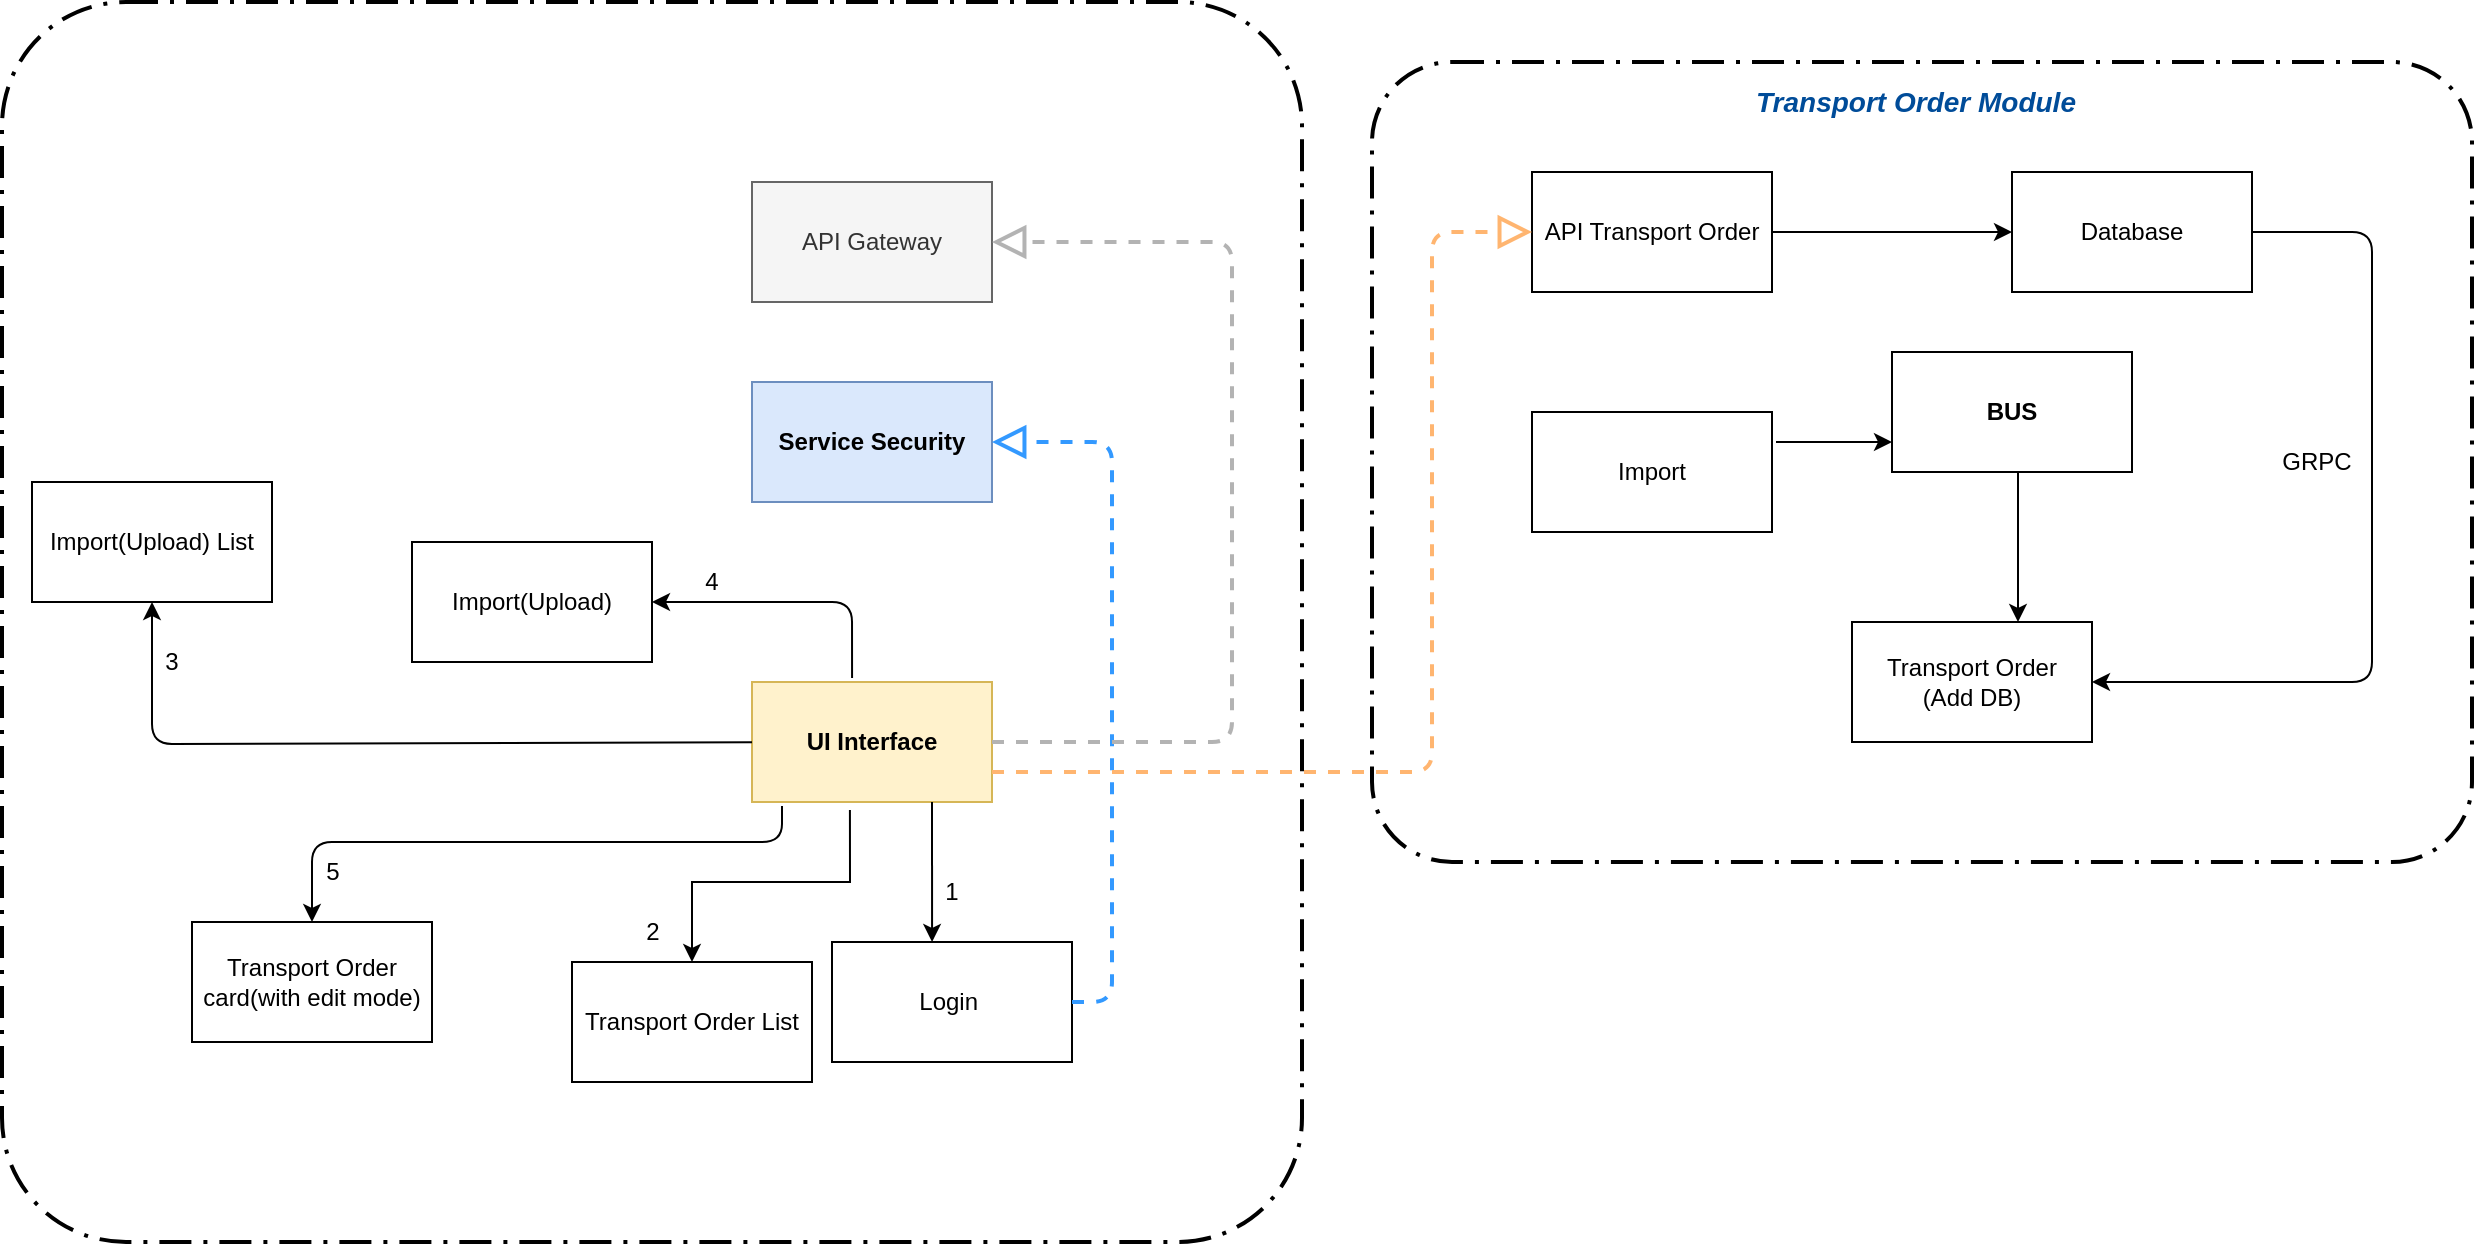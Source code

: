<mxfile version="12.3.7" type="github" pages="1">
  <diagram id="FouWLgtlSUG5DKVr-rDy" name="Page-1">
    <mxGraphModel dx="2249" dy="1963" grid="1" gridSize="10" guides="1" tooltips="1" connect="1" arrows="1" fold="1" page="1" pageScale="1" pageWidth="827" pageHeight="1169" math="0" shadow="0">
      <root>
        <mxCell id="0"/>
        <mxCell id="1" parent="0"/>
        <mxCell id="3k9kEkEvaYHRTMak4VFo-41" value="" style="rounded=1;arcSize=10;dashed=1;strokeColor=#000000;fillColor=none;gradientColor=none;dashPattern=8 3 1 3;strokeWidth=2;" parent="1" vertex="1">
          <mxGeometry x="-305" y="-70" width="650" height="620" as="geometry"/>
        </mxCell>
        <mxCell id="3k9kEkEvaYHRTMak4VFo-40" value="" style="rounded=1;arcSize=10;dashed=1;strokeColor=#000000;fillColor=none;gradientColor=none;dashPattern=8 3 1 3;strokeWidth=2;" parent="1" vertex="1">
          <mxGeometry x="380" y="-40" width="550" height="400" as="geometry"/>
        </mxCell>
        <mxCell id="3k9kEkEvaYHRTMak4VFo-1" value="API Gateway" style="rounded=0;whiteSpace=wrap;html=1;fillColor=#f5f5f5;strokeColor=#666666;fontColor=#333333;" parent="1" vertex="1">
          <mxGeometry x="70" y="20" width="120" height="60" as="geometry"/>
        </mxCell>
        <mxCell id="3k9kEkEvaYHRTMak4VFo-2" value="&lt;b&gt;Service Security&lt;/b&gt;" style="rounded=0;whiteSpace=wrap;html=1;fillColor=#dae8fc;strokeColor=#6c8ebf;" parent="1" vertex="1">
          <mxGeometry x="70" y="120" width="120" height="60" as="geometry"/>
        </mxCell>
        <mxCell id="3k9kEkEvaYHRTMak4VFo-3" value="&lt;b&gt;UI Interface&lt;/b&gt;" style="rounded=0;whiteSpace=wrap;html=1;fillColor=#fff2cc;strokeColor=#d6b656;" parent="1" vertex="1">
          <mxGeometry x="70" y="270" width="120" height="60" as="geometry"/>
        </mxCell>
        <mxCell id="3k9kEkEvaYHRTMak4VFo-5" value="Transport Order card(with edit mode)" style="rounded=0;whiteSpace=wrap;html=1;" parent="1" vertex="1">
          <mxGeometry x="-210" y="390" width="120" height="60" as="geometry"/>
        </mxCell>
        <mxCell id="3k9kEkEvaYHRTMak4VFo-13" value="" style="edgeStyle=orthogonalEdgeStyle;rounded=0;orthogonalLoop=1;jettySize=auto;html=1;exitX=0.408;exitY=1.067;exitDx=0;exitDy=0;exitPerimeter=0;" parent="1" source="3k9kEkEvaYHRTMak4VFo-3" target="3k9kEkEvaYHRTMak4VFo-6" edge="1">
          <mxGeometry relative="1" as="geometry">
            <mxPoint x="10" y="290" as="targetPoint"/>
          </mxGeometry>
        </mxCell>
        <mxCell id="3k9kEkEvaYHRTMak4VFo-6" value="Transport Order List" style="rounded=0;whiteSpace=wrap;html=1;" parent="1" vertex="1">
          <mxGeometry x="-20" y="410" width="120" height="60" as="geometry"/>
        </mxCell>
        <mxCell id="3k9kEkEvaYHRTMak4VFo-7" value="Login&amp;nbsp;" style="rounded=0;whiteSpace=wrap;html=1;" parent="1" vertex="1">
          <mxGeometry x="110" y="400" width="120" height="60" as="geometry"/>
        </mxCell>
        <mxCell id="3k9kEkEvaYHRTMak4VFo-8" value="Import(Upload) List" style="rounded=0;whiteSpace=wrap;html=1;" parent="1" vertex="1">
          <mxGeometry x="-290" y="170" width="120" height="60" as="geometry"/>
        </mxCell>
        <mxCell id="3k9kEkEvaYHRTMak4VFo-9" value="Import(Upload)" style="rounded=0;whiteSpace=wrap;html=1;" parent="1" vertex="1">
          <mxGeometry x="-100" y="200" width="120" height="60" as="geometry"/>
        </mxCell>
        <mxCell id="3k9kEkEvaYHRTMak4VFo-10" value="" style="endArrow=classic;html=1;entryX=1;entryY=0.5;entryDx=0;entryDy=0;exitX=0.417;exitY=-0.033;exitDx=0;exitDy=0;exitPerimeter=0;" parent="1" source="3k9kEkEvaYHRTMak4VFo-3" target="3k9kEkEvaYHRTMak4VFo-9" edge="1">
          <mxGeometry width="50" height="50" relative="1" as="geometry">
            <mxPoint x="10" y="310" as="sourcePoint"/>
            <mxPoint x="60" y="260" as="targetPoint"/>
            <Array as="points">
              <mxPoint x="120" y="230"/>
              <mxPoint x="70" y="230"/>
            </Array>
          </mxGeometry>
        </mxCell>
        <mxCell id="3k9kEkEvaYHRTMak4VFo-11" value="" style="endArrow=classic;html=1;" parent="1" source="3k9kEkEvaYHRTMak4VFo-3" target="3k9kEkEvaYHRTMak4VFo-8" edge="1">
          <mxGeometry width="50" height="50" relative="1" as="geometry">
            <mxPoint x="66" y="307" as="sourcePoint"/>
            <mxPoint x="-10" y="260" as="targetPoint"/>
            <Array as="points">
              <mxPoint x="-230" y="301"/>
            </Array>
          </mxGeometry>
        </mxCell>
        <mxCell id="3k9kEkEvaYHRTMak4VFo-15" value="" style="endArrow=classic;html=1;exitX=0.75;exitY=1;exitDx=0;exitDy=0;entryX=0.417;entryY=0;entryDx=0;entryDy=0;entryPerimeter=0;" parent="1" source="3k9kEkEvaYHRTMak4VFo-3" target="3k9kEkEvaYHRTMak4VFo-7" edge="1">
          <mxGeometry width="50" height="50" relative="1" as="geometry">
            <mxPoint x="140" y="410" as="sourcePoint"/>
            <mxPoint x="190" y="360" as="targetPoint"/>
          </mxGeometry>
        </mxCell>
        <mxCell id="3k9kEkEvaYHRTMak4VFo-16" value="" style="endArrow=classic;html=1;exitX=0.125;exitY=1.033;exitDx=0;exitDy=0;entryX=0.5;entryY=0;entryDx=0;entryDy=0;exitPerimeter=0;" parent="1" source="3k9kEkEvaYHRTMak4VFo-3" target="3k9kEkEvaYHRTMak4VFo-5" edge="1">
          <mxGeometry width="50" height="50" relative="1" as="geometry">
            <mxPoint x="-150" y="400" as="sourcePoint"/>
            <mxPoint x="-140" y="350" as="targetPoint"/>
            <Array as="points">
              <mxPoint x="85" y="350"/>
              <mxPoint x="-150" y="350"/>
            </Array>
          </mxGeometry>
        </mxCell>
        <mxCell id="3k9kEkEvaYHRTMak4VFo-20" value="" style="endArrow=block;dashed=1;endFill=0;endSize=12;html=1;exitX=1;exitY=0.5;exitDx=0;exitDy=0;entryX=1;entryY=0.5;entryDx=0;entryDy=0;strokeColor=#3399FF;strokeWidth=2;" parent="1" source="3k9kEkEvaYHRTMak4VFo-7" target="3k9kEkEvaYHRTMak4VFo-2" edge="1">
          <mxGeometry width="160" relative="1" as="geometry">
            <mxPoint x="310" y="410" as="sourcePoint"/>
            <mxPoint x="380" y="120" as="targetPoint"/>
            <Array as="points">
              <mxPoint x="250" y="430"/>
              <mxPoint x="250" y="150"/>
            </Array>
          </mxGeometry>
        </mxCell>
        <mxCell id="3k9kEkEvaYHRTMak4VFo-21" value="" style="endArrow=block;dashed=1;endFill=0;endSize=12;html=1;entryX=1;entryY=0.5;entryDx=0;entryDy=0;strokeColor=#B3B3B3;strokeWidth=2;" parent="1" target="3k9kEkEvaYHRTMak4VFo-1" edge="1">
          <mxGeometry width="160" relative="1" as="geometry">
            <mxPoint x="190" y="300" as="sourcePoint"/>
            <mxPoint x="340" y="30" as="targetPoint"/>
            <Array as="points">
              <mxPoint x="310" y="300"/>
              <mxPoint x="310" y="50"/>
            </Array>
          </mxGeometry>
        </mxCell>
        <mxCell id="3k9kEkEvaYHRTMak4VFo-22" value="1" style="text;html=1;strokeColor=none;fillColor=none;align=center;verticalAlign=middle;whiteSpace=wrap;rounded=0;" parent="1" vertex="1">
          <mxGeometry x="150" y="365" width="40" height="20" as="geometry"/>
        </mxCell>
        <mxCell id="3k9kEkEvaYHRTMak4VFo-23" value="4" style="text;html=1;strokeColor=none;fillColor=none;align=center;verticalAlign=middle;whiteSpace=wrap;rounded=0;" parent="1" vertex="1">
          <mxGeometry x="30" y="210" width="40" height="20" as="geometry"/>
        </mxCell>
        <mxCell id="3k9kEkEvaYHRTMak4VFo-24" value="3" style="text;html=1;strokeColor=none;fillColor=none;align=center;verticalAlign=middle;whiteSpace=wrap;rounded=0;" parent="1" vertex="1">
          <mxGeometry x="-240" y="250" width="40" height="20" as="geometry"/>
        </mxCell>
        <mxCell id="3k9kEkEvaYHRTMak4VFo-25" value="2" style="text;html=1;align=center;verticalAlign=middle;resizable=0;points=[];;autosize=1;" parent="1" vertex="1">
          <mxGeometry x="10" y="385" width="20" height="20" as="geometry"/>
        </mxCell>
        <mxCell id="3k9kEkEvaYHRTMak4VFo-26" value="5" style="text;html=1;align=center;verticalAlign=middle;resizable=0;points=[];;autosize=1;" parent="1" vertex="1">
          <mxGeometry x="-150" y="355" width="20" height="20" as="geometry"/>
        </mxCell>
        <mxCell id="3k9kEkEvaYHRTMak4VFo-27" value="API Transport Order" style="rounded=0;whiteSpace=wrap;html=1;" parent="1" vertex="1">
          <mxGeometry x="460" y="15" width="120" height="60" as="geometry"/>
        </mxCell>
        <mxCell id="3k9kEkEvaYHRTMak4VFo-28" value="Database" style="rounded=0;whiteSpace=wrap;html=1;" parent="1" vertex="1">
          <mxGeometry x="700" y="15" width="120" height="60" as="geometry"/>
        </mxCell>
        <mxCell id="3k9kEkEvaYHRTMak4VFo-29" value="Import" style="rounded=0;whiteSpace=wrap;html=1;" parent="1" vertex="1">
          <mxGeometry x="460" y="135" width="120" height="60" as="geometry"/>
        </mxCell>
        <mxCell id="3k9kEkEvaYHRTMak4VFo-30" value="Transport Order&lt;br&gt;(Add DB)" style="rounded=0;whiteSpace=wrap;html=1;" parent="1" vertex="1">
          <mxGeometry x="620" y="240" width="120" height="60" as="geometry"/>
        </mxCell>
        <mxCell id="3k9kEkEvaYHRTMak4VFo-31" value="" style="endArrow=block;dashed=1;endFill=0;endSize=12;html=1;exitX=1;exitY=0.75;exitDx=0;exitDy=0;entryX=0;entryY=0.5;entryDx=0;entryDy=0;strokeColor=#FFB570;strokeWidth=2;" parent="1" source="3k9kEkEvaYHRTMak4VFo-3" target="3k9kEkEvaYHRTMak4VFo-27" edge="1">
          <mxGeometry width="160" relative="1" as="geometry">
            <mxPoint x="270" y="320" as="sourcePoint"/>
            <mxPoint x="430" y="-50" as="targetPoint"/>
            <Array as="points">
              <mxPoint x="410" y="315"/>
              <mxPoint x="410" y="45"/>
            </Array>
          </mxGeometry>
        </mxCell>
        <mxCell id="3k9kEkEvaYHRTMak4VFo-32" value="" style="endArrow=classic;html=1;exitX=1;exitY=0.5;exitDx=0;exitDy=0;entryX=0;entryY=0.5;entryDx=0;entryDy=0;" parent="1" source="3k9kEkEvaYHRTMak4VFo-27" target="3k9kEkEvaYHRTMak4VFo-28" edge="1">
          <mxGeometry width="50" height="50" relative="1" as="geometry">
            <mxPoint x="620" y="120" as="sourcePoint"/>
            <mxPoint x="670" y="70" as="targetPoint"/>
          </mxGeometry>
        </mxCell>
        <mxCell id="3k9kEkEvaYHRTMak4VFo-34" value="&lt;b&gt;BUS&lt;/b&gt;" style="text;html=1;align=center;verticalAlign=middle;resizable=0;points=[];;autosize=1;" parent="1" vertex="1">
          <mxGeometry x="683.5" y="140" width="40" height="20" as="geometry"/>
        </mxCell>
        <mxCell id="3k9kEkEvaYHRTMak4VFo-36" value="" style="endArrow=classic;html=1;exitX=1;exitY=0.5;exitDx=0;exitDy=0;entryX=1;entryY=0.5;entryDx=0;entryDy=0;" parent="1" source="3k9kEkEvaYHRTMak4VFo-28" target="3k9kEkEvaYHRTMak4VFo-30" edge="1">
          <mxGeometry width="50" height="50" relative="1" as="geometry">
            <mxPoint x="830" y="200" as="sourcePoint"/>
            <mxPoint x="880" y="280" as="targetPoint"/>
            <Array as="points">
              <mxPoint x="880" y="45"/>
              <mxPoint x="880" y="270"/>
            </Array>
          </mxGeometry>
        </mxCell>
        <mxCell id="3k9kEkEvaYHRTMak4VFo-37" value="GRPC" style="text;html=1;align=center;verticalAlign=middle;resizable=0;points=[];;autosize=1;" parent="1" vertex="1">
          <mxGeometry x="827" y="150" width="50" height="20" as="geometry"/>
        </mxCell>
        <mxCell id="3k9kEkEvaYHRTMak4VFo-42" value="&lt;font style=&quot;font-size: 14px&quot; color=&quot;#004c99&quot;&gt;&lt;b&gt;&lt;i&gt;Transport Order Module&lt;/i&gt;&lt;/b&gt;&lt;/font&gt;" style="text;html=1;" parent="1" vertex="1">
          <mxGeometry x="570" y="-35" width="170" height="30" as="geometry"/>
        </mxCell>
        <mxCell id="3k9kEkEvaYHRTMak4VFo-43" value="&lt;b&gt;BUS&lt;/b&gt;" style="rounded=0;whiteSpace=wrap;html=1;" parent="1" vertex="1">
          <mxGeometry x="640" y="105" width="120" height="60" as="geometry"/>
        </mxCell>
        <mxCell id="3k9kEkEvaYHRTMak4VFo-45" value="" style="endArrow=classic;html=1;" parent="1" edge="1">
          <mxGeometry width="50" height="50" relative="1" as="geometry">
            <mxPoint x="703" y="165" as="sourcePoint"/>
            <mxPoint x="703" y="240" as="targetPoint"/>
          </mxGeometry>
        </mxCell>
        <mxCell id="3k9kEkEvaYHRTMak4VFo-48" value="" style="endArrow=classic;html=1;entryX=0;entryY=0.75;entryDx=0;entryDy=0;" parent="1" target="3k9kEkEvaYHRTMak4VFo-43" edge="1">
          <mxGeometry width="50" height="50" relative="1" as="geometry">
            <mxPoint x="582" y="150" as="sourcePoint"/>
            <mxPoint x="670" y="180" as="targetPoint"/>
          </mxGeometry>
        </mxCell>
      </root>
    </mxGraphModel>
  </diagram>
</mxfile>
